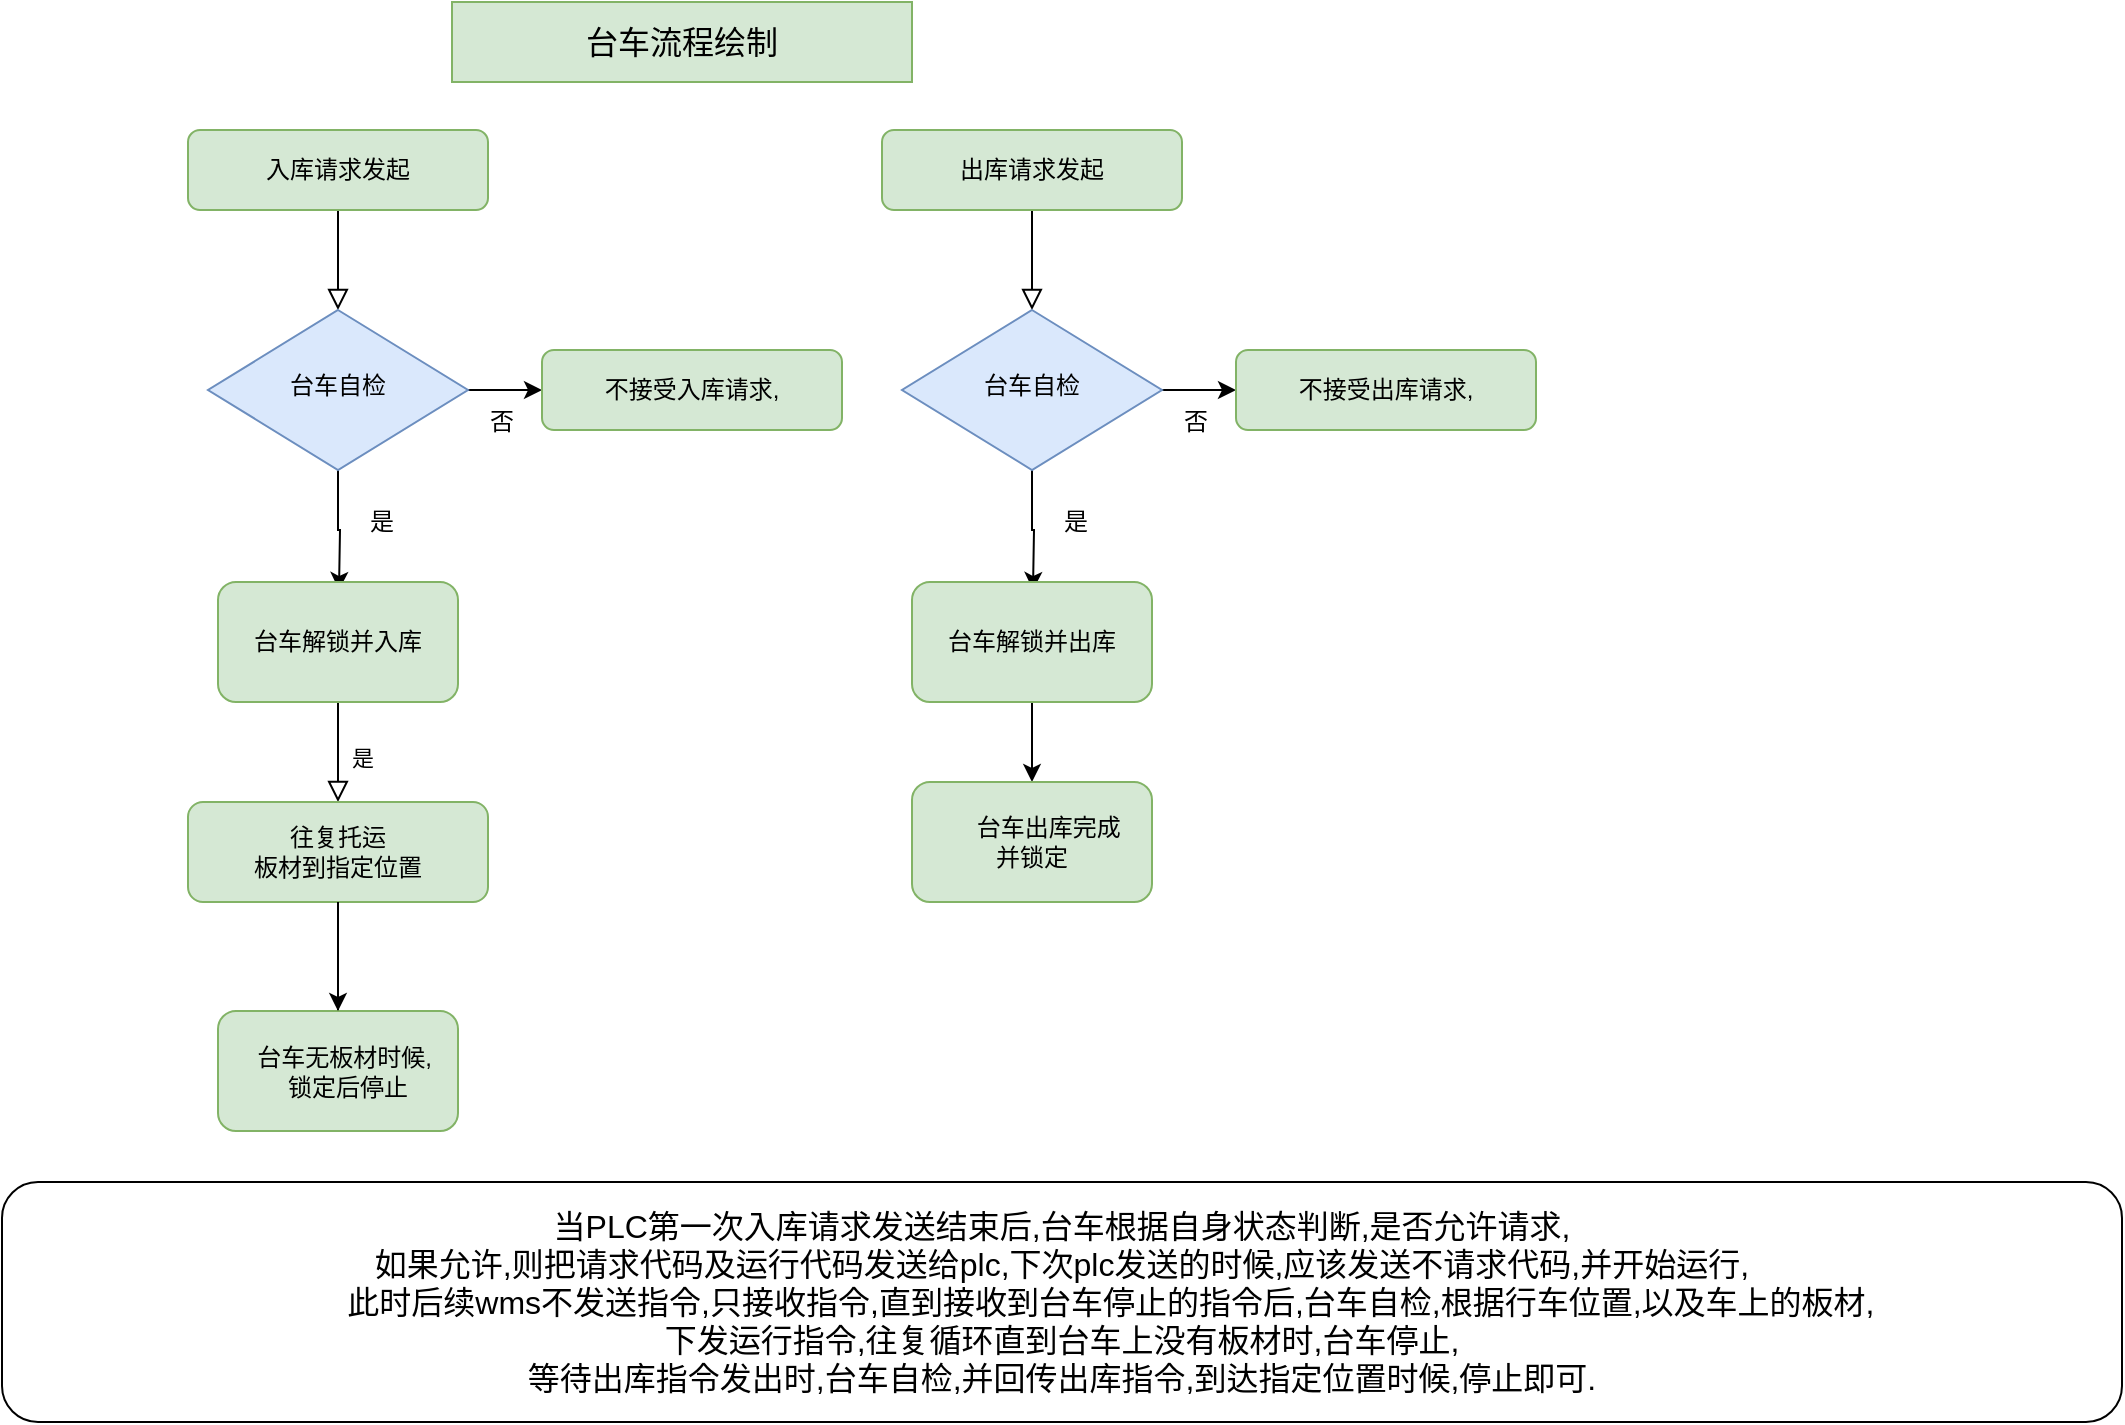 <mxfile version="14.5.8" type="github">
  <diagram id="C5RBs43oDa-KdzZeNtuy" name="Page-1">
    <mxGraphModel dx="1422" dy="762" grid="1" gridSize="10" guides="1" tooltips="1" connect="1" arrows="1" fold="1" page="1" pageScale="1" pageWidth="827" pageHeight="1169" math="1" shadow="0">
      <root>
        <mxCell id="WIyWlLk6GJQsqaUBKTNV-0" />
        <mxCell id="WIyWlLk6GJQsqaUBKTNV-1" parent="WIyWlLk6GJQsqaUBKTNV-0" />
        <mxCell id="WIyWlLk6GJQsqaUBKTNV-2" value="" style="rounded=0;html=1;jettySize=auto;orthogonalLoop=1;fontSize=11;endArrow=block;endFill=0;endSize=8;strokeWidth=1;shadow=0;labelBackgroundColor=none;edgeStyle=orthogonalEdgeStyle;" parent="WIyWlLk6GJQsqaUBKTNV-1" source="WIyWlLk6GJQsqaUBKTNV-3" target="WIyWlLk6GJQsqaUBKTNV-6" edge="1">
          <mxGeometry relative="1" as="geometry" />
        </mxCell>
        <mxCell id="WIyWlLk6GJQsqaUBKTNV-3" value="入库请求发起" style="rounded=1;whiteSpace=wrap;html=1;fontSize=12;glass=0;strokeWidth=1;shadow=0;fillColor=#d5e8d4;strokeColor=#82b366;" parent="WIyWlLk6GJQsqaUBKTNV-1" vertex="1">
          <mxGeometry x="133" y="84" width="150" height="40" as="geometry" />
        </mxCell>
        <mxCell id="jc_c2QOUTIhvgZNtEA-S-7" style="edgeStyle=orthogonalEdgeStyle;rounded=0;orthogonalLoop=1;jettySize=auto;html=1;" parent="WIyWlLk6GJQsqaUBKTNV-1" source="WIyWlLk6GJQsqaUBKTNV-6" target="WIyWlLk6GJQsqaUBKTNV-7" edge="1">
          <mxGeometry relative="1" as="geometry" />
        </mxCell>
        <mxCell id="jc_c2QOUTIhvgZNtEA-S-8" style="edgeStyle=orthogonalEdgeStyle;rounded=0;orthogonalLoop=1;jettySize=auto;html=1;exitX=0.5;exitY=1;exitDx=0;exitDy=0;entryX=0.5;entryY=0;entryDx=0;entryDy=0;" parent="WIyWlLk6GJQsqaUBKTNV-1" source="WIyWlLk6GJQsqaUBKTNV-6" edge="1">
          <mxGeometry relative="1" as="geometry">
            <mxPoint x="208.5" y="314" as="targetPoint" />
          </mxGeometry>
        </mxCell>
        <mxCell id="WIyWlLk6GJQsqaUBKTNV-6" value="台车自检" style="rhombus;whiteSpace=wrap;html=1;shadow=0;fontFamily=Helvetica;fontSize=12;align=center;strokeWidth=1;spacing=6;spacingTop=-4;fillColor=#dae8fc;strokeColor=#6c8ebf;" parent="WIyWlLk6GJQsqaUBKTNV-1" vertex="1">
          <mxGeometry x="143" y="174" width="130" height="80" as="geometry" />
        </mxCell>
        <mxCell id="WIyWlLk6GJQsqaUBKTNV-7" value="不接受入库请求," style="rounded=1;whiteSpace=wrap;html=1;fontSize=12;glass=0;strokeWidth=1;shadow=0;fillColor=#d5e8d4;strokeColor=#82b366;" parent="WIyWlLk6GJQsqaUBKTNV-1" vertex="1">
          <mxGeometry x="310" y="194" width="150" height="40" as="geometry" />
        </mxCell>
        <mxCell id="WIyWlLk6GJQsqaUBKTNV-8" value="是" style="rounded=0;html=1;jettySize=auto;orthogonalLoop=1;fontSize=11;endArrow=block;endFill=0;endSize=8;strokeWidth=1;shadow=0;labelBackgroundColor=none;edgeStyle=orthogonalEdgeStyle;exitX=0.5;exitY=1;exitDx=0;exitDy=0;" parent="WIyWlLk6GJQsqaUBKTNV-1" source="jc_c2QOUTIhvgZNtEA-S-11" target="WIyWlLk6GJQsqaUBKTNV-11" edge="1">
          <mxGeometry x="0.091" y="12" relative="1" as="geometry">
            <mxPoint as="offset" />
            <mxPoint x="208.5" y="394" as="sourcePoint" />
          </mxGeometry>
        </mxCell>
        <mxCell id="jc_c2QOUTIhvgZNtEA-S-12" style="edgeStyle=orthogonalEdgeStyle;rounded=0;orthogonalLoop=1;jettySize=auto;html=1;" parent="WIyWlLk6GJQsqaUBKTNV-1" source="jc_c2QOUTIhvgZNtEA-S-15" edge="1">
          <mxGeometry relative="1" as="geometry">
            <mxPoint x="208" y="560" as="targetPoint" />
            <Array as="points">
              <mxPoint x="208" y="500" />
              <mxPoint x="208" y="500" />
            </Array>
          </mxGeometry>
        </mxCell>
        <mxCell id="WIyWlLk6GJQsqaUBKTNV-11" value="往复托运&lt;br&gt;板材到指定位置" style="rounded=1;whiteSpace=wrap;html=1;fontSize=12;glass=0;strokeWidth=1;shadow=0;fillColor=#d5e8d4;strokeColor=#82b366;" parent="WIyWlLk6GJQsqaUBKTNV-1" vertex="1">
          <mxGeometry x="133" y="420" width="150" height="50" as="geometry" />
        </mxCell>
        <mxCell id="jc_c2QOUTIhvgZNtEA-S-0" value="&lt;font style=&quot;font-size: 16px&quot;&gt;台车流程绘制&lt;/font&gt;" style="text;html=1;strokeColor=#82b366;fillColor=#d5e8d4;align=center;verticalAlign=middle;whiteSpace=wrap;rounded=0;" parent="WIyWlLk6GJQsqaUBKTNV-1" vertex="1">
          <mxGeometry x="265" y="20" width="230" height="40" as="geometry" />
        </mxCell>
        <mxCell id="jc_c2QOUTIhvgZNtEA-S-4" value="否" style="text;html=1;strokeColor=none;fillColor=none;align=center;verticalAlign=middle;whiteSpace=wrap;rounded=0;" parent="WIyWlLk6GJQsqaUBKTNV-1" vertex="1">
          <mxGeometry x="270" y="220" width="40" height="20" as="geometry" />
        </mxCell>
        <mxCell id="jc_c2QOUTIhvgZNtEA-S-9" value="是" style="text;html=1;strokeColor=none;fillColor=none;align=center;verticalAlign=middle;whiteSpace=wrap;rounded=0;" parent="WIyWlLk6GJQsqaUBKTNV-1" vertex="1">
          <mxGeometry x="210" y="270" width="40" height="20" as="geometry" />
        </mxCell>
        <mxCell id="jc_c2QOUTIhvgZNtEA-S-11" value="&lt;span&gt;台车解锁并入库&lt;/span&gt;" style="rounded=1;whiteSpace=wrap;html=1;fillColor=#d5e8d4;strokeColor=#82b366;" parent="WIyWlLk6GJQsqaUBKTNV-1" vertex="1">
          <mxGeometry x="148" y="310" width="120" height="60" as="geometry" />
        </mxCell>
        <mxCell id="jc_c2QOUTIhvgZNtEA-S-15" value="&amp;nbsp; &amp;nbsp; &amp;nbsp;台车无板材时候,&amp;nbsp; &amp;nbsp; &amp;nbsp; &amp;nbsp;锁定后停止" style="rounded=1;whiteSpace=wrap;html=1;fillColor=#d5e8d4;strokeColor=#82b366;" parent="WIyWlLk6GJQsqaUBKTNV-1" vertex="1">
          <mxGeometry x="148" y="524.5" width="120" height="60" as="geometry" />
        </mxCell>
        <mxCell id="jc_c2QOUTIhvgZNtEA-S-16" style="edgeStyle=orthogonalEdgeStyle;rounded=0;orthogonalLoop=1;jettySize=auto;html=1;" parent="WIyWlLk6GJQsqaUBKTNV-1" source="WIyWlLk6GJQsqaUBKTNV-11" target="jc_c2QOUTIhvgZNtEA-S-15" edge="1">
          <mxGeometry relative="1" as="geometry">
            <mxPoint x="208" y="560" as="targetPoint" />
            <mxPoint x="208" y="470" as="sourcePoint" />
            <Array as="points" />
          </mxGeometry>
        </mxCell>
        <mxCell id="jc_c2QOUTIhvgZNtEA-S-18" value="" style="rounded=0;html=1;jettySize=auto;orthogonalLoop=1;fontSize=11;endArrow=block;endFill=0;endSize=8;strokeWidth=1;shadow=0;labelBackgroundColor=none;edgeStyle=orthogonalEdgeStyle;" parent="WIyWlLk6GJQsqaUBKTNV-1" source="jc_c2QOUTIhvgZNtEA-S-19" target="jc_c2QOUTIhvgZNtEA-S-22" edge="1">
          <mxGeometry relative="1" as="geometry" />
        </mxCell>
        <mxCell id="jc_c2QOUTIhvgZNtEA-S-19" value="出库请求发起" style="rounded=1;whiteSpace=wrap;html=1;fontSize=12;glass=0;strokeWidth=1;shadow=0;fillColor=#d5e8d4;strokeColor=#82b366;" parent="WIyWlLk6GJQsqaUBKTNV-1" vertex="1">
          <mxGeometry x="480" y="84" width="150" height="40" as="geometry" />
        </mxCell>
        <mxCell id="jc_c2QOUTIhvgZNtEA-S-20" style="edgeStyle=orthogonalEdgeStyle;rounded=0;orthogonalLoop=1;jettySize=auto;html=1;" parent="WIyWlLk6GJQsqaUBKTNV-1" source="jc_c2QOUTIhvgZNtEA-S-22" target="jc_c2QOUTIhvgZNtEA-S-23" edge="1">
          <mxGeometry relative="1" as="geometry" />
        </mxCell>
        <mxCell id="jc_c2QOUTIhvgZNtEA-S-21" style="edgeStyle=orthogonalEdgeStyle;rounded=0;orthogonalLoop=1;jettySize=auto;html=1;exitX=0.5;exitY=1;exitDx=0;exitDy=0;entryX=0.5;entryY=0;entryDx=0;entryDy=0;" parent="WIyWlLk6GJQsqaUBKTNV-1" source="jc_c2QOUTIhvgZNtEA-S-22" edge="1">
          <mxGeometry relative="1" as="geometry">
            <mxPoint x="555.5" y="314" as="targetPoint" />
          </mxGeometry>
        </mxCell>
        <mxCell id="jc_c2QOUTIhvgZNtEA-S-22" value="台车自检" style="rhombus;whiteSpace=wrap;html=1;shadow=0;fontFamily=Helvetica;fontSize=12;align=center;strokeWidth=1;spacing=6;spacingTop=-4;fillColor=#dae8fc;strokeColor=#6c8ebf;" parent="WIyWlLk6GJQsqaUBKTNV-1" vertex="1">
          <mxGeometry x="490" y="174" width="130" height="80" as="geometry" />
        </mxCell>
        <mxCell id="jc_c2QOUTIhvgZNtEA-S-23" value="不接受出库请求," style="rounded=1;whiteSpace=wrap;html=1;fontSize=12;glass=0;strokeWidth=1;shadow=0;fillColor=#d5e8d4;strokeColor=#82b366;" parent="WIyWlLk6GJQsqaUBKTNV-1" vertex="1">
          <mxGeometry x="657" y="194" width="150" height="40" as="geometry" />
        </mxCell>
        <mxCell id="jc_c2QOUTIhvgZNtEA-S-27" value="否" style="text;html=1;strokeColor=none;fillColor=none;align=center;verticalAlign=middle;whiteSpace=wrap;rounded=0;" parent="WIyWlLk6GJQsqaUBKTNV-1" vertex="1">
          <mxGeometry x="617" y="220" width="40" height="20" as="geometry" />
        </mxCell>
        <mxCell id="jc_c2QOUTIhvgZNtEA-S-28" value="是" style="text;html=1;strokeColor=none;fillColor=none;align=center;verticalAlign=middle;whiteSpace=wrap;rounded=0;" parent="WIyWlLk6GJQsqaUBKTNV-1" vertex="1">
          <mxGeometry x="557" y="270" width="40" height="20" as="geometry" />
        </mxCell>
        <mxCell id="jc_c2QOUTIhvgZNtEA-S-32" style="edgeStyle=orthogonalEdgeStyle;rounded=0;orthogonalLoop=1;jettySize=auto;html=1;" parent="WIyWlLk6GJQsqaUBKTNV-1" source="jc_c2QOUTIhvgZNtEA-S-29" target="jc_c2QOUTIhvgZNtEA-S-30" edge="1">
          <mxGeometry relative="1" as="geometry" />
        </mxCell>
        <mxCell id="jc_c2QOUTIhvgZNtEA-S-29" value="&lt;span&gt;台车解锁并出库&lt;/span&gt;" style="rounded=1;whiteSpace=wrap;html=1;fillColor=#d5e8d4;strokeColor=#82b366;" parent="WIyWlLk6GJQsqaUBKTNV-1" vertex="1">
          <mxGeometry x="495" y="310" width="120" height="60" as="geometry" />
        </mxCell>
        <mxCell id="jc_c2QOUTIhvgZNtEA-S-30" value="&amp;nbsp; &amp;nbsp; &amp;nbsp;台车出库完成&lt;br&gt;并锁定" style="rounded=1;whiteSpace=wrap;html=1;fillColor=#d5e8d4;strokeColor=#82b366;" parent="WIyWlLk6GJQsqaUBKTNV-1" vertex="1">
          <mxGeometry x="495" y="410" width="120" height="60" as="geometry" />
        </mxCell>
        <mxCell id="H59xqW2fEbd1HvJWyuM3-0" value="&lt;font style=&quot;font-size: 16px&quot;&gt;当PLC第一次入库请求发送结束后,台车根据自身状态判断,是否允许请求,&lt;br&gt;如果允许,则把请求代码及运行代码发送给plc,下次plc发送的时候,应该发送不请求代码,并开始运行,&lt;br&gt;&amp;nbsp; &amp;nbsp; &amp;nbsp; &amp;nbsp; &amp;nbsp; &amp;nbsp;此时后续wms不发送指令,只接收指令,直到接收到台车停止的指令后,台车自检,根据行车位置,以及车上的板材,&lt;br&gt;下发运行指令,往复循环直到台车上没有板材时,台车停止,&lt;br&gt;等待出库指令发出时,台车自检,并回传出库指令,到达指定位置时候,停止即可.&lt;br&gt;&lt;/font&gt;" style="rounded=1;whiteSpace=wrap;html=1;" vertex="1" parent="WIyWlLk6GJQsqaUBKTNV-1">
          <mxGeometry x="40" y="610" width="1060" height="120" as="geometry" />
        </mxCell>
      </root>
    </mxGraphModel>
  </diagram>
</mxfile>

